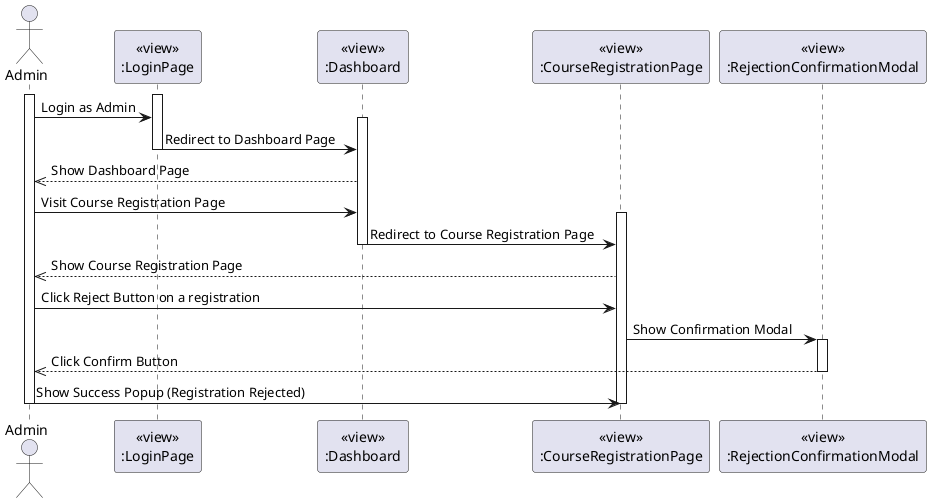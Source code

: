 @startuml RejectCourseRegistration
actor Admin
participant LoginPageView [
  <<view>>
  :LoginPage
]

participant DashboardView [
  <<view>>
  :Dashboard
]

participant CourseRegistrationView [
  <<view>>
  :CourseRegistrationPage
]

participant RejectionConfirmationModalView [
  <<view>>
  :RejectionConfirmationModal
]

activate Admin
activate LoginPageView
Admin -> LoginPageView: Login as Admin
activate DashboardView
LoginPageView -> DashboardView: Redirect to Dashboard Page
deactivate LoginPageView

DashboardView -->> Admin: Show Dashboard Page

Admin -> DashboardView: Visit Course Registration Page
activate CourseRegistrationView
DashboardView -> CourseRegistrationView: Redirect to Course Registration Page
deactivate DashboardView

CourseRegistrationView -->> Admin: Show Course Registration Page

Admin -> CourseRegistrationView: Click Reject Button on a registration
CourseRegistrationView -> RejectionConfirmationModalView: Show Confirmation Modal
activate RejectionConfirmationModalView
RejectionConfirmationModalView -->> Admin: Click Confirm Button
deactivate RejectionConfirmationModalView

Admin -> CourseRegistrationView: Show Success Popup (Registration Rejected)

deactivate Admin
deactivate CourseRegistrationView
@enduml
